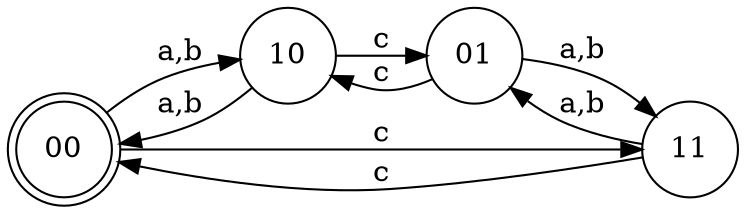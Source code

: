 digraph TP04_3_b {
	rankdir=LR;
	graph [dpi = 300];
	node [shape = doublecircle]; 00;
	node [shape = circle];
	00->10[label="a,b"]; 00->11[label="c"];
	01->11[label="a,b"]; 01->10[label="c"];
	10->00[label="a,b"]; 10->01[label="c"];
	11->01[label="a,b"]; 11->00[label="c"];
}

